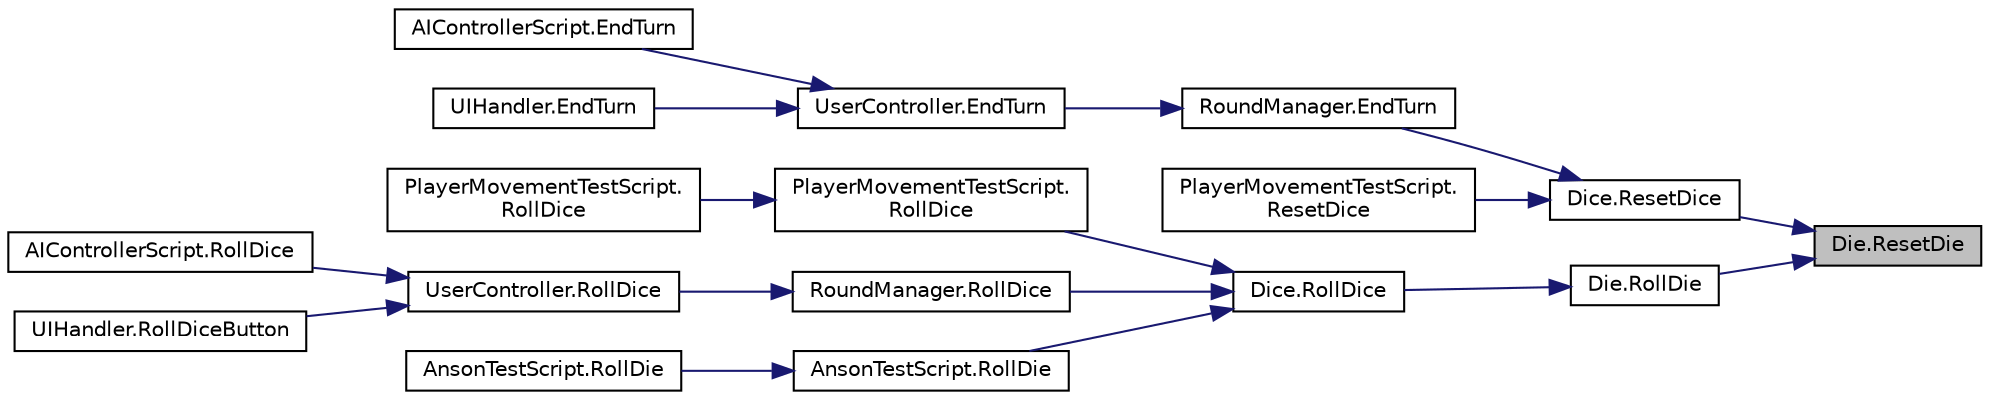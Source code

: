 digraph "Die.ResetDie"
{
 // LATEX_PDF_SIZE
  edge [fontname="Helvetica",fontsize="10",labelfontname="Helvetica",labelfontsize="10"];
  node [fontname="Helvetica",fontsize="10",shape=record];
  rankdir="RL";
  Node1 [label="Die.ResetDie",height=0.2,width=0.4,color="black", fillcolor="grey75", style="filled", fontcolor="black",tooltip=" "];
  Node1 -> Node2 [dir="back",color="midnightblue",fontsize="10",style="solid"];
  Node2 [label="Dice.ResetDice",height=0.2,width=0.4,color="black", fillcolor="white", style="filled",URL="$class_dice.html#ade1dc529eeb31f31e668c595c5748e67",tooltip=" "];
  Node2 -> Node3 [dir="back",color="midnightblue",fontsize="10",style="solid"];
  Node3 [label="RoundManager.EndTurn",height=0.2,width=0.4,color="black", fillcolor="white", style="filled",URL="$class_round_manager.html#a29177f2e27c6c4af55dfa3c48d67cfb0",tooltip="Ending the turn. Returns the next player"];
  Node3 -> Node4 [dir="back",color="midnightblue",fontsize="10",style="solid"];
  Node4 [label="UserController.EndTurn",height=0.2,width=0.4,color="black", fillcolor="white", style="filled",URL="$class_user_controller.html#ab90611f541e20c125133d09b62407f41",tooltip=" "];
  Node4 -> Node5 [dir="back",color="midnightblue",fontsize="10",style="solid"];
  Node5 [label="AIControllerScript.EndTurn",height=0.2,width=0.4,color="black", fillcolor="white", style="filled",URL="$class_a_i_controller_script.html#a9c386cf1258ad897c9a1068804f07ba0",tooltip="have AI to end turn"];
  Node4 -> Node6 [dir="back",color="midnightblue",fontsize="10",style="solid"];
  Node6 [label="UIHandler.EndTurn",height=0.2,width=0.4,color="black", fillcolor="white", style="filled",URL="$class_u_i_handler.html#acc06a1dab8566d9e14f7ab3ae1ffea93",tooltip=" "];
  Node2 -> Node7 [dir="back",color="midnightblue",fontsize="10",style="solid"];
  Node7 [label="PlayerMovementTestScript.\lResetDice",height=0.2,width=0.4,color="black", fillcolor="white", style="filled",URL="$class_player_movement_test_script.html#a1f9e6f5902a9ba827538f3325227917c",tooltip=" "];
  Node1 -> Node8 [dir="back",color="midnightblue",fontsize="10",style="solid"];
  Node8 [label="Die.RollDie",height=0.2,width=0.4,color="black", fillcolor="white", style="filled",URL="$class_die.html#a4995ecb1a88aa7f1043ae71ba8aa3ef5",tooltip=" "];
  Node8 -> Node9 [dir="back",color="midnightblue",fontsize="10",style="solid"];
  Node9 [label="Dice.RollDice",height=0.2,width=0.4,color="black", fillcolor="white", style="filled",URL="$class_dice.html#a333ed52f536c0e7748fafe9422b179b5",tooltip=" "];
  Node9 -> Node10 [dir="back",color="midnightblue",fontsize="10",style="solid"];
  Node10 [label="PlayerMovementTestScript.\lRollDice",height=0.2,width=0.4,color="black", fillcolor="white", style="filled",URL="$class_player_movement_test_script.html#aaa8efc18953ff0b4e286c66962221a8f",tooltip=" "];
  Node10 -> Node11 [dir="back",color="midnightblue",fontsize="10",style="solid"];
  Node11 [label="PlayerMovementTestScript.\lRollDice",height=0.2,width=0.4,color="black", fillcolor="white", style="filled",URL="$class_player_movement_test_script.html#a36e775e38982d88a818317723d2a04c2",tooltip=" "];
  Node9 -> Node12 [dir="back",color="midnightblue",fontsize="10",style="solid"];
  Node12 [label="RoundManager.RollDice",height=0.2,width=0.4,color="black", fillcolor="white", style="filled",URL="$class_round_manager.html#ab795c17242b95ab2cef508da5daa2593",tooltip="Rolls dice, will not roll if the player has rolled aready. Pass true to forcfully roll it"];
  Node12 -> Node13 [dir="back",color="midnightblue",fontsize="10",style="solid"];
  Node13 [label="UserController.RollDice",height=0.2,width=0.4,color="black", fillcolor="white", style="filled",URL="$class_user_controller.html#aee97f82bdda647a5e3761666a3d46552",tooltip=" "];
  Node13 -> Node14 [dir="back",color="midnightblue",fontsize="10",style="solid"];
  Node14 [label="AIControllerScript.RollDice",height=0.2,width=0.4,color="black", fillcolor="white", style="filled",URL="$class_a_i_controller_script.html#a1584ffc08f2ea88236ad6df47319636b",tooltip="have AI to roll"];
  Node13 -> Node15 [dir="back",color="midnightblue",fontsize="10",style="solid"];
  Node15 [label="UIHandler.RollDiceButton",height=0.2,width=0.4,color="black", fillcolor="white", style="filled",URL="$class_u_i_handler.html#ac40571820fefd3233236883c01522fa1",tooltip="rolls dice when the button is pressed"];
  Node9 -> Node16 [dir="back",color="midnightblue",fontsize="10",style="solid"];
  Node16 [label="AnsonTestScript.RollDie",height=0.2,width=0.4,color="black", fillcolor="white", style="filled",URL="$class_anson_test_script.html#a88d84c041cb91d2f739270581d59d7e9",tooltip=" "];
  Node16 -> Node17 [dir="back",color="midnightblue",fontsize="10",style="solid"];
  Node17 [label="AnsonTestScript.RollDie",height=0.2,width=0.4,color="black", fillcolor="white", style="filled",URL="$class_anson_test_script.html#a89ed8bb63ce2a8c4631e2dc3d9301e38",tooltip=" "];
}
